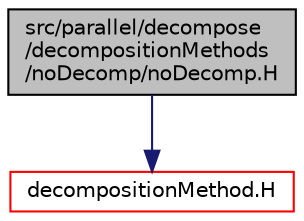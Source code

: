 digraph "src/parallel/decompose/decompositionMethods/noDecomp/noDecomp.H"
{
  bgcolor="transparent";
  edge [fontname="Helvetica",fontsize="10",labelfontname="Helvetica",labelfontsize="10"];
  node [fontname="Helvetica",fontsize="10",shape=record];
  Node1 [label="src/parallel/decompose\l/decompositionMethods\l/noDecomp/noDecomp.H",height=0.2,width=0.4,color="black", fillcolor="grey75", style="filled", fontcolor="black"];
  Node1 -> Node2 [color="midnightblue",fontsize="10",style="solid",fontname="Helvetica"];
  Node2 [label="decompositionMethod.H",height=0.2,width=0.4,color="red",URL="$a09231.html"];
}
